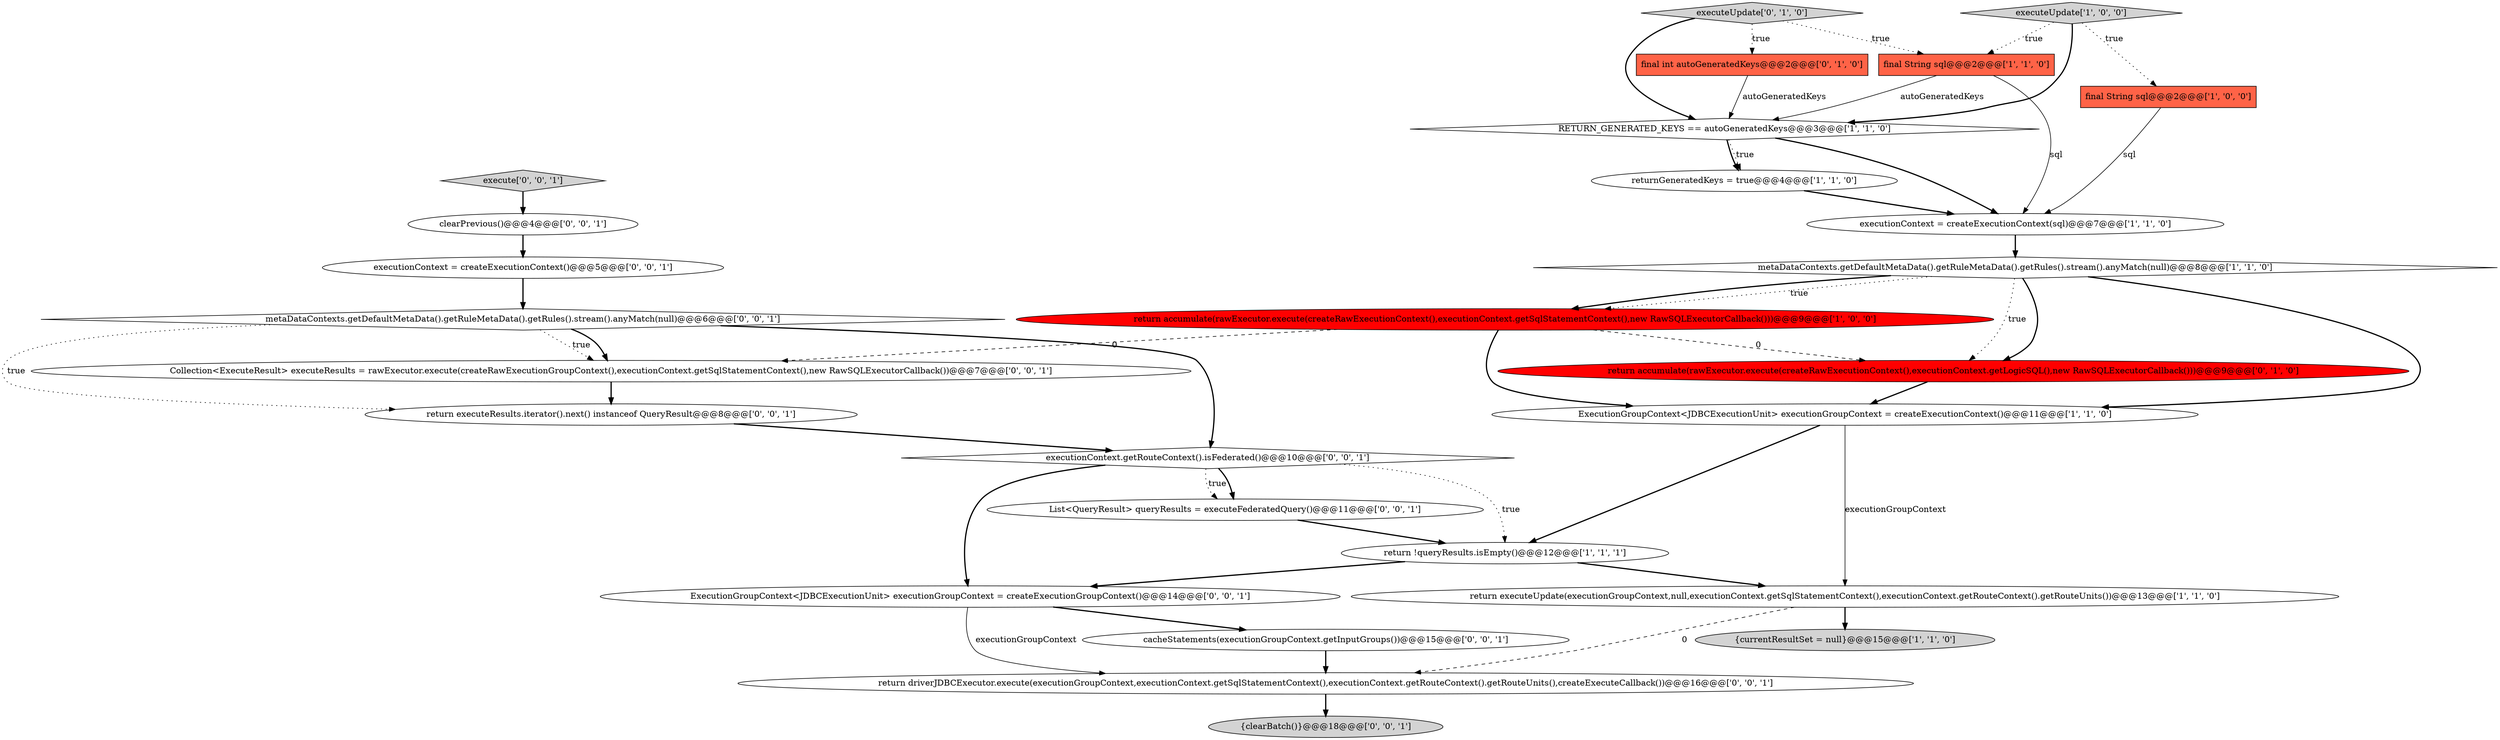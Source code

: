 digraph {
12 [style = filled, label = "executeUpdate['0', '1', '0']", fillcolor = lightgray, shape = diamond image = "AAA0AAABBB2BBB"];
24 [style = filled, label = "executionContext = createExecutionContext()@@@5@@@['0', '0', '1']", fillcolor = white, shape = ellipse image = "AAA0AAABBB3BBB"];
3 [style = filled, label = "final String sql@@@2@@@['1', '1', '0']", fillcolor = tomato, shape = box image = "AAA0AAABBB1BBB"];
21 [style = filled, label = "executionContext.getRouteContext().isFederated()@@@10@@@['0', '0', '1']", fillcolor = white, shape = diamond image = "AAA0AAABBB3BBB"];
18 [style = filled, label = "ExecutionGroupContext<JDBCExecutionUnit> executionGroupContext = createExecutionGroupContext()@@@14@@@['0', '0', '1']", fillcolor = white, shape = ellipse image = "AAA0AAABBB3BBB"];
9 [style = filled, label = "return !queryResults.isEmpty()@@@12@@@['1', '1', '1']", fillcolor = white, shape = ellipse image = "AAA0AAABBB1BBB"];
23 [style = filled, label = "List<QueryResult> queryResults = executeFederatedQuery()@@@11@@@['0', '0', '1']", fillcolor = white, shape = ellipse image = "AAA0AAABBB3BBB"];
22 [style = filled, label = "return driverJDBCExecutor.execute(executionGroupContext,executionContext.getSqlStatementContext(),executionContext.getRouteContext().getRouteUnits(),createExecuteCallback())@@@16@@@['0', '0', '1']", fillcolor = white, shape = ellipse image = "AAA0AAABBB3BBB"];
8 [style = filled, label = "metaDataContexts.getDefaultMetaData().getRuleMetaData().getRules().stream().anyMatch(null)@@@8@@@['1', '1', '0']", fillcolor = white, shape = diamond image = "AAA0AAABBB1BBB"];
10 [style = filled, label = "executeUpdate['1', '0', '0']", fillcolor = lightgray, shape = diamond image = "AAA0AAABBB1BBB"];
17 [style = filled, label = "metaDataContexts.getDefaultMetaData().getRuleMetaData().getRules().stream().anyMatch(null)@@@6@@@['0', '0', '1']", fillcolor = white, shape = diamond image = "AAA0AAABBB3BBB"];
1 [style = filled, label = "final String sql@@@2@@@['1', '0', '0']", fillcolor = tomato, shape = box image = "AAA0AAABBB1BBB"];
2 [style = filled, label = "return accumulate(rawExecutor.execute(createRawExecutionContext(),executionContext.getSqlStatementContext(),new RawSQLExecutorCallback()))@@@9@@@['1', '0', '0']", fillcolor = red, shape = ellipse image = "AAA1AAABBB1BBB"];
19 [style = filled, label = "{clearBatch()}@@@18@@@['0', '0', '1']", fillcolor = lightgray, shape = ellipse image = "AAA0AAABBB3BBB"];
26 [style = filled, label = "return executeResults.iterator().next() instanceof QueryResult@@@8@@@['0', '0', '1']", fillcolor = white, shape = ellipse image = "AAA0AAABBB3BBB"];
14 [style = filled, label = "return accumulate(rawExecutor.execute(createRawExecutionContext(),executionContext.getLogicSQL(),new RawSQLExecutorCallback()))@@@9@@@['0', '1', '0']", fillcolor = red, shape = ellipse image = "AAA1AAABBB2BBB"];
15 [style = filled, label = "cacheStatements(executionGroupContext.getInputGroups())@@@15@@@['0', '0', '1']", fillcolor = white, shape = ellipse image = "AAA0AAABBB3BBB"];
5 [style = filled, label = "{currentResultSet = null}@@@15@@@['1', '1', '0']", fillcolor = lightgray, shape = ellipse image = "AAA0AAABBB1BBB"];
20 [style = filled, label = "Collection<ExecuteResult> executeResults = rawExecutor.execute(createRawExecutionGroupContext(),executionContext.getSqlStatementContext(),new RawSQLExecutorCallback())@@@7@@@['0', '0', '1']", fillcolor = white, shape = ellipse image = "AAA0AAABBB3BBB"];
11 [style = filled, label = "executionContext = createExecutionContext(sql)@@@7@@@['1', '1', '0']", fillcolor = white, shape = ellipse image = "AAA0AAABBB1BBB"];
4 [style = filled, label = "return executeUpdate(executionGroupContext,null,executionContext.getSqlStatementContext(),executionContext.getRouteContext().getRouteUnits())@@@13@@@['1', '1', '0']", fillcolor = white, shape = ellipse image = "AAA0AAABBB1BBB"];
25 [style = filled, label = "clearPrevious()@@@4@@@['0', '0', '1']", fillcolor = white, shape = ellipse image = "AAA0AAABBB3BBB"];
0 [style = filled, label = "RETURN_GENERATED_KEYS == autoGeneratedKeys@@@3@@@['1', '1', '0']", fillcolor = white, shape = diamond image = "AAA0AAABBB1BBB"];
13 [style = filled, label = "final int autoGeneratedKeys@@@2@@@['0', '1', '0']", fillcolor = tomato, shape = box image = "AAA0AAABBB2BBB"];
6 [style = filled, label = "returnGeneratedKeys = true@@@4@@@['1', '1', '0']", fillcolor = white, shape = ellipse image = "AAA0AAABBB1BBB"];
7 [style = filled, label = "ExecutionGroupContext<JDBCExecutionUnit> executionGroupContext = createExecutionContext()@@@11@@@['1', '1', '0']", fillcolor = white, shape = ellipse image = "AAA0AAABBB1BBB"];
16 [style = filled, label = "execute['0', '0', '1']", fillcolor = lightgray, shape = diamond image = "AAA0AAABBB3BBB"];
17->20 [style = dotted, label="true"];
17->26 [style = dotted, label="true"];
12->3 [style = dotted, label="true"];
2->20 [style = dashed, label="0"];
22->19 [style = bold, label=""];
0->6 [style = bold, label=""];
20->26 [style = bold, label=""];
8->2 [style = dotted, label="true"];
9->4 [style = bold, label=""];
18->22 [style = solid, label="executionGroupContext"];
18->15 [style = bold, label=""];
10->3 [style = dotted, label="true"];
0->11 [style = bold, label=""];
8->14 [style = bold, label=""];
16->25 [style = bold, label=""];
4->22 [style = dashed, label="0"];
0->6 [style = dotted, label="true"];
7->4 [style = solid, label="executionGroupContext"];
12->0 [style = bold, label=""];
21->18 [style = bold, label=""];
8->7 [style = bold, label=""];
15->22 [style = bold, label=""];
14->7 [style = bold, label=""];
26->21 [style = bold, label=""];
3->11 [style = solid, label="sql"];
7->9 [style = bold, label=""];
25->24 [style = bold, label=""];
13->0 [style = solid, label="autoGeneratedKeys"];
12->13 [style = dotted, label="true"];
21->9 [style = dotted, label="true"];
9->18 [style = bold, label=""];
2->14 [style = dashed, label="0"];
8->2 [style = bold, label=""];
21->23 [style = dotted, label="true"];
6->11 [style = bold, label=""];
8->14 [style = dotted, label="true"];
10->0 [style = bold, label=""];
3->0 [style = solid, label="autoGeneratedKeys"];
1->11 [style = solid, label="sql"];
24->17 [style = bold, label=""];
11->8 [style = bold, label=""];
10->1 [style = dotted, label="true"];
2->7 [style = bold, label=""];
23->9 [style = bold, label=""];
4->5 [style = bold, label=""];
17->21 [style = bold, label=""];
17->20 [style = bold, label=""];
21->23 [style = bold, label=""];
}
